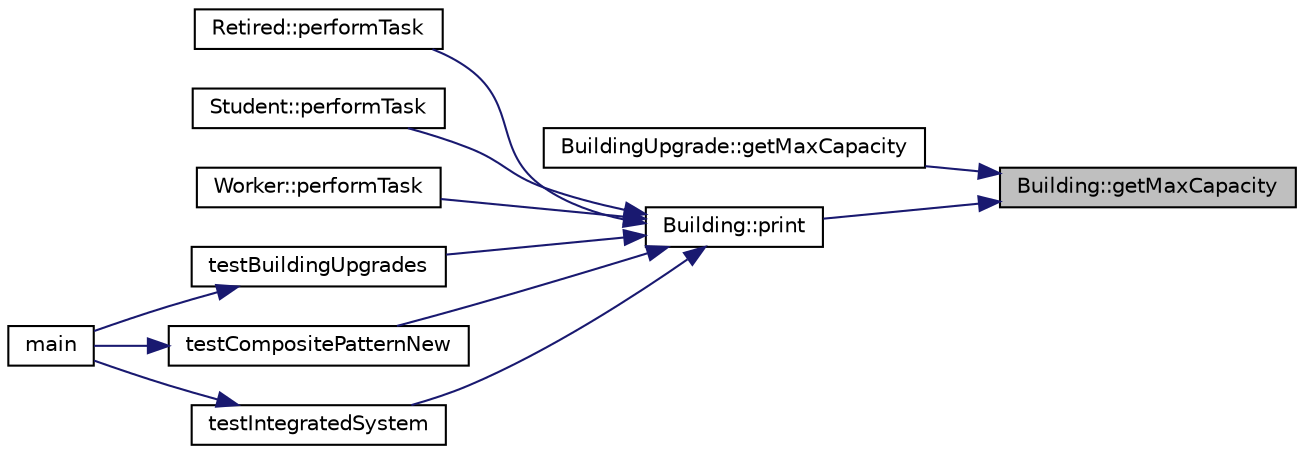 digraph "Building::getMaxCapacity"
{
 // LATEX_PDF_SIZE
  edge [fontname="Helvetica",fontsize="10",labelfontname="Helvetica",labelfontsize="10"];
  node [fontname="Helvetica",fontsize="10",shape=record];
  rankdir="RL";
  Node1 [label="Building::getMaxCapacity",height=0.2,width=0.4,color="black", fillcolor="grey75", style="filled", fontcolor="black",tooltip=" "];
  Node1 -> Node2 [dir="back",color="midnightblue",fontsize="10",style="solid",fontname="Helvetica"];
  Node2 [label="BuildingUpgrade::getMaxCapacity",height=0.2,width=0.4,color="black", fillcolor="white", style="filled",URL="$classBuildingUpgrade.html#aac049dfacd63a022f7c21383652006d1",tooltip="Gets the building's maximum capacity."];
  Node1 -> Node3 [dir="back",color="midnightblue",fontsize="10",style="solid",fontname="Helvetica"];
  Node3 [label="Building::print",height=0.2,width=0.4,color="black", fillcolor="white", style="filled",URL="$classBuilding.html#a780463ee186e6bc3c3e1bca152211d09",tooltip="Prints the component details."];
  Node3 -> Node4 [dir="back",color="midnightblue",fontsize="10",style="solid",fontname="Helvetica"];
  Node4 [label="Retired::performTask",height=0.2,width=0.4,color="black", fillcolor="white", style="filled",URL="$classRetired.html#a7a0e33da63730d4315300604bb154ebb",tooltip="Performs the daily task of the retired citizen Outputs the current activity and location."];
  Node3 -> Node5 [dir="back",color="midnightblue",fontsize="10",style="solid",fontname="Helvetica"];
  Node5 [label="Student::performTask",height=0.2,width=0.4,color="black", fillcolor="white", style="filled",URL="$classStudent.html#a8089fddf4a9cec4969d8916c5c3178f1",tooltip="Perform the student's task."];
  Node3 -> Node6 [dir="back",color="midnightblue",fontsize="10",style="solid",fontname="Helvetica"];
  Node6 [label="Worker::performTask",height=0.2,width=0.4,color="black", fillcolor="white", style="filled",URL="$classWorker.html#a5f8ac316c7502f1964ed1344fd0f2dac",tooltip="Perform the worker's task."];
  Node3 -> Node7 [dir="back",color="midnightblue",fontsize="10",style="solid",fontname="Helvetica"];
  Node7 [label="testBuildingUpgrades",height=0.2,width=0.4,color="black", fillcolor="white", style="filled",URL="$main_8cpp.html#af1c85c60ddb2951dfd9ccc7c4a6ad30b",tooltip=" "];
  Node7 -> Node8 [dir="back",color="midnightblue",fontsize="10",style="solid",fontname="Helvetica"];
  Node8 [label="main",height=0.2,width=0.4,color="black", fillcolor="white", style="filled",URL="$main_8cpp.html#ae66f6b31b5ad750f1fe042a706a4e3d4",tooltip="Main program entry point."];
  Node3 -> Node9 [dir="back",color="midnightblue",fontsize="10",style="solid",fontname="Helvetica"];
  Node9 [label="testCompositePatternNew",height=0.2,width=0.4,color="black", fillcolor="white", style="filled",URL="$main_8cpp.html#a3bfd544cef1b06f544318ca40d808a2e",tooltip=" "];
  Node9 -> Node8 [dir="back",color="midnightblue",fontsize="10",style="solid",fontname="Helvetica"];
  Node3 -> Node10 [dir="back",color="midnightblue",fontsize="10",style="solid",fontname="Helvetica"];
  Node10 [label="testIntegratedSystem",height=0.2,width=0.4,color="black", fillcolor="white", style="filled",URL="$main_8cpp.html#a859f1c4b77421f0cb0f62ba1bfd06029",tooltip=" "];
  Node10 -> Node8 [dir="back",color="midnightblue",fontsize="10",style="solid",fontname="Helvetica"];
}
